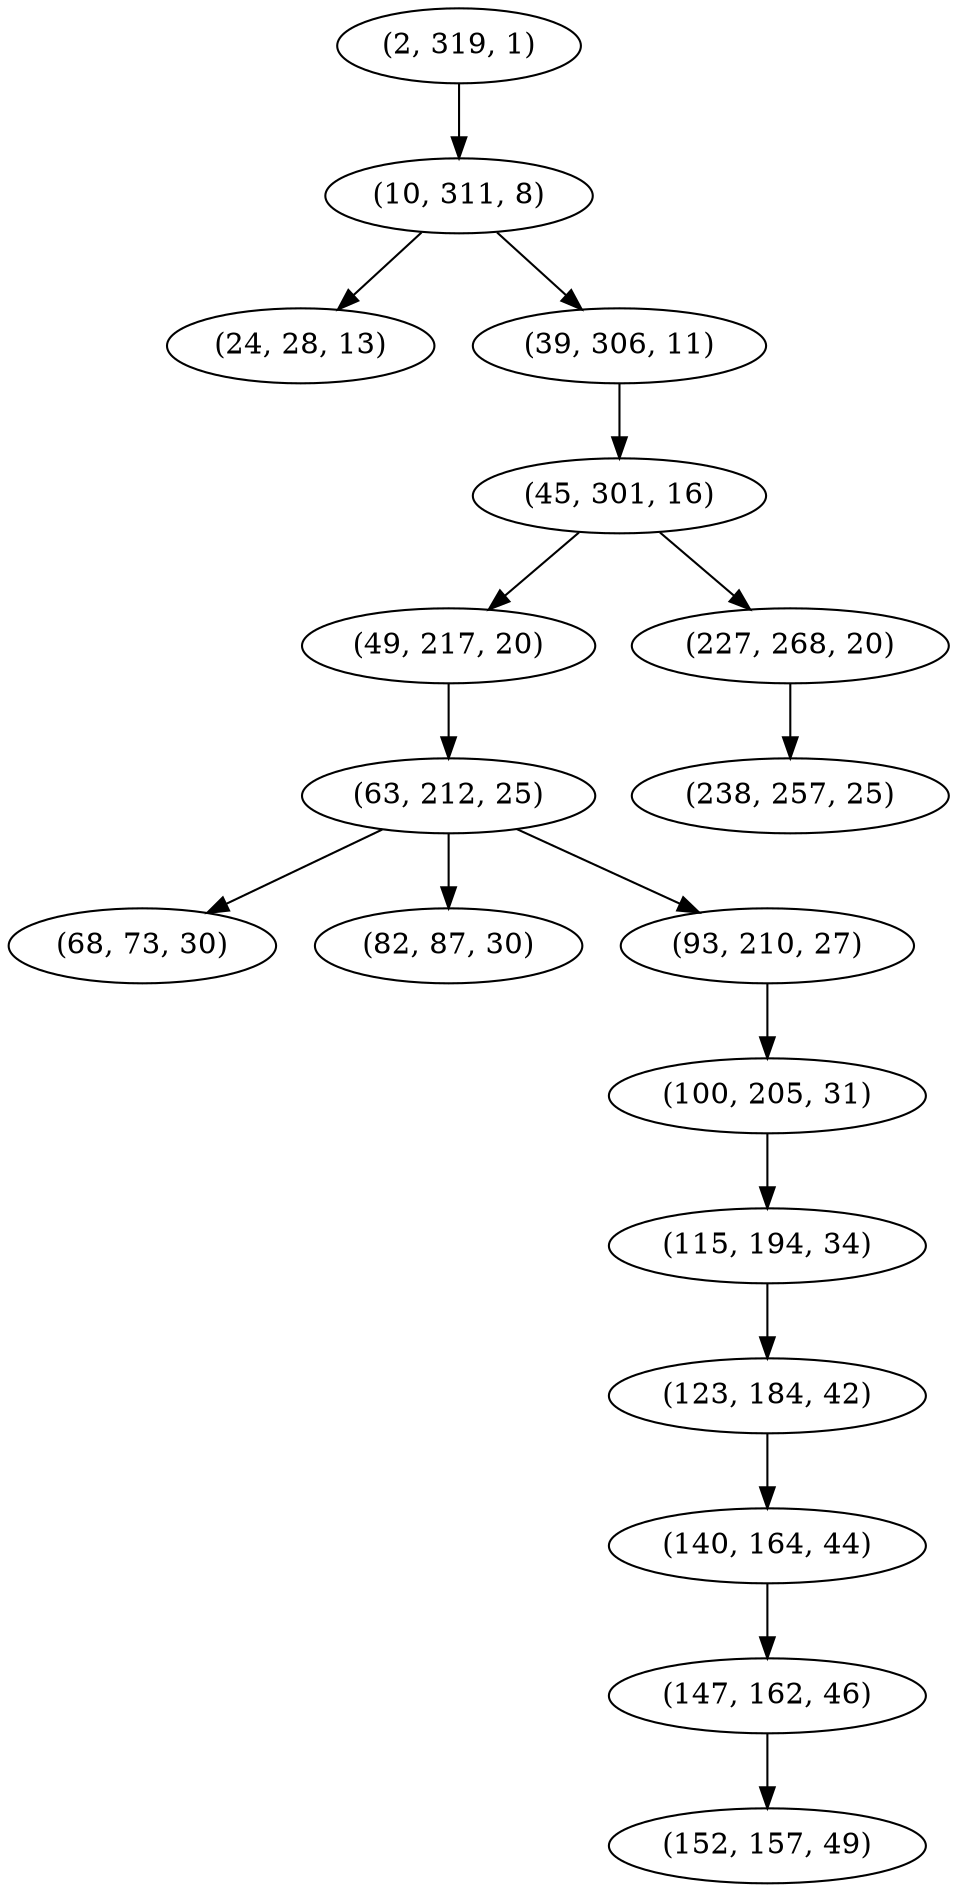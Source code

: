 digraph tree {
    "(2, 319, 1)";
    "(10, 311, 8)";
    "(24, 28, 13)";
    "(39, 306, 11)";
    "(45, 301, 16)";
    "(49, 217, 20)";
    "(63, 212, 25)";
    "(68, 73, 30)";
    "(82, 87, 30)";
    "(93, 210, 27)";
    "(100, 205, 31)";
    "(115, 194, 34)";
    "(123, 184, 42)";
    "(140, 164, 44)";
    "(147, 162, 46)";
    "(152, 157, 49)";
    "(227, 268, 20)";
    "(238, 257, 25)";
    "(2, 319, 1)" -> "(10, 311, 8)";
    "(10, 311, 8)" -> "(24, 28, 13)";
    "(10, 311, 8)" -> "(39, 306, 11)";
    "(39, 306, 11)" -> "(45, 301, 16)";
    "(45, 301, 16)" -> "(49, 217, 20)";
    "(45, 301, 16)" -> "(227, 268, 20)";
    "(49, 217, 20)" -> "(63, 212, 25)";
    "(63, 212, 25)" -> "(68, 73, 30)";
    "(63, 212, 25)" -> "(82, 87, 30)";
    "(63, 212, 25)" -> "(93, 210, 27)";
    "(93, 210, 27)" -> "(100, 205, 31)";
    "(100, 205, 31)" -> "(115, 194, 34)";
    "(115, 194, 34)" -> "(123, 184, 42)";
    "(123, 184, 42)" -> "(140, 164, 44)";
    "(140, 164, 44)" -> "(147, 162, 46)";
    "(147, 162, 46)" -> "(152, 157, 49)";
    "(227, 268, 20)" -> "(238, 257, 25)";
}
